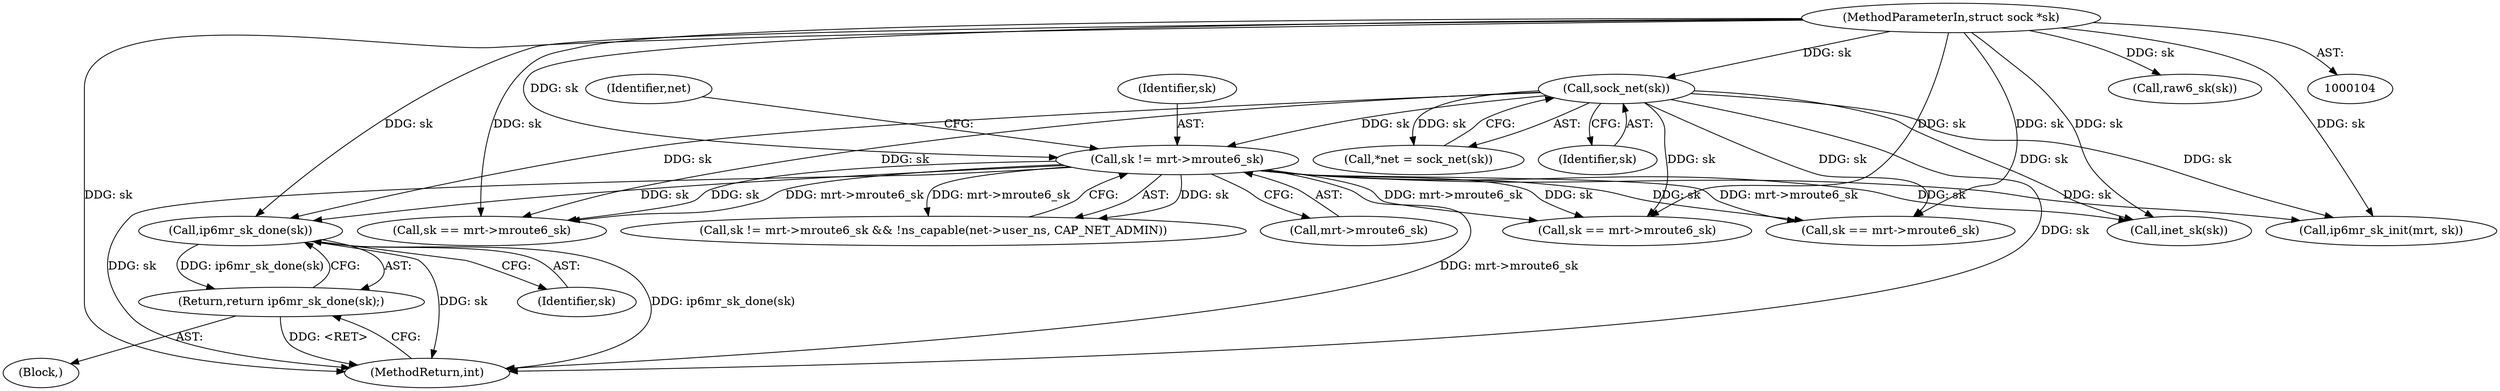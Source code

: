 digraph "0_linux_99253eb750fda6a644d5188fb26c43bad8d5a745_0@pointer" {
"1000185" [label="(Call,ip6mr_sk_done(sk))"];
"1000121" [label="(Call,sock_net(sk))"];
"1000105" [label="(MethodParameterIn,struct sock *sk)"];
"1000137" [label="(Call,sk != mrt->mroute6_sk)"];
"1000184" [label="(Return,return ip6mr_sk_done(sk);)"];
"1000105" [label="(MethodParameterIn,struct sock *sk)"];
"1000145" [label="(Identifier,net)"];
"1000470" [label="(MethodReturn,int)"];
"1000185" [label="(Call,ip6mr_sk_done(sk))"];
"1000186" [label="(Identifier,sk)"];
"1000119" [label="(Call,*net = sock_net(sk))"];
"1000436" [label="(Call,sk == mrt->mroute6_sk)"];
"1000137" [label="(Call,sk != mrt->mroute6_sk)"];
"1000319" [label="(Call,sk == mrt->mroute6_sk)"];
"1000122" [label="(Identifier,sk)"];
"1000164" [label="(Call,inet_sk(sk))"];
"1000136" [label="(Call,sk != mrt->mroute6_sk && !ns_capable(net->user_ns, CAP_NET_ADMIN))"];
"1000180" [label="(Call,ip6mr_sk_init(mrt, sk))"];
"1000184" [label="(Return,return ip6mr_sk_done(sk);)"];
"1000138" [label="(Identifier,sk)"];
"1000459" [label="(Call,raw6_sk(sk))"];
"1000223" [label="(Call,sk == mrt->mroute6_sk)"];
"1000153" [label="(Block,)"];
"1000139" [label="(Call,mrt->mroute6_sk)"];
"1000121" [label="(Call,sock_net(sk))"];
"1000185" -> "1000184"  [label="AST: "];
"1000185" -> "1000186"  [label="CFG: "];
"1000186" -> "1000185"  [label="AST: "];
"1000184" -> "1000185"  [label="CFG: "];
"1000185" -> "1000470"  [label="DDG: sk"];
"1000185" -> "1000470"  [label="DDG: ip6mr_sk_done(sk)"];
"1000185" -> "1000184"  [label="DDG: ip6mr_sk_done(sk)"];
"1000121" -> "1000185"  [label="DDG: sk"];
"1000137" -> "1000185"  [label="DDG: sk"];
"1000105" -> "1000185"  [label="DDG: sk"];
"1000121" -> "1000119"  [label="AST: "];
"1000121" -> "1000122"  [label="CFG: "];
"1000122" -> "1000121"  [label="AST: "];
"1000119" -> "1000121"  [label="CFG: "];
"1000121" -> "1000470"  [label="DDG: sk"];
"1000121" -> "1000119"  [label="DDG: sk"];
"1000105" -> "1000121"  [label="DDG: sk"];
"1000121" -> "1000137"  [label="DDG: sk"];
"1000121" -> "1000164"  [label="DDG: sk"];
"1000121" -> "1000180"  [label="DDG: sk"];
"1000121" -> "1000223"  [label="DDG: sk"];
"1000121" -> "1000319"  [label="DDG: sk"];
"1000121" -> "1000436"  [label="DDG: sk"];
"1000105" -> "1000104"  [label="AST: "];
"1000105" -> "1000470"  [label="DDG: sk"];
"1000105" -> "1000137"  [label="DDG: sk"];
"1000105" -> "1000164"  [label="DDG: sk"];
"1000105" -> "1000180"  [label="DDG: sk"];
"1000105" -> "1000223"  [label="DDG: sk"];
"1000105" -> "1000319"  [label="DDG: sk"];
"1000105" -> "1000436"  [label="DDG: sk"];
"1000105" -> "1000459"  [label="DDG: sk"];
"1000137" -> "1000136"  [label="AST: "];
"1000137" -> "1000139"  [label="CFG: "];
"1000138" -> "1000137"  [label="AST: "];
"1000139" -> "1000137"  [label="AST: "];
"1000145" -> "1000137"  [label="CFG: "];
"1000136" -> "1000137"  [label="CFG: "];
"1000137" -> "1000470"  [label="DDG: mrt->mroute6_sk"];
"1000137" -> "1000470"  [label="DDG: sk"];
"1000137" -> "1000136"  [label="DDG: sk"];
"1000137" -> "1000136"  [label="DDG: mrt->mroute6_sk"];
"1000137" -> "1000164"  [label="DDG: sk"];
"1000137" -> "1000180"  [label="DDG: sk"];
"1000137" -> "1000223"  [label="DDG: sk"];
"1000137" -> "1000223"  [label="DDG: mrt->mroute6_sk"];
"1000137" -> "1000319"  [label="DDG: sk"];
"1000137" -> "1000319"  [label="DDG: mrt->mroute6_sk"];
"1000137" -> "1000436"  [label="DDG: sk"];
"1000137" -> "1000436"  [label="DDG: mrt->mroute6_sk"];
"1000184" -> "1000153"  [label="AST: "];
"1000470" -> "1000184"  [label="CFG: "];
"1000184" -> "1000470"  [label="DDG: <RET>"];
}
